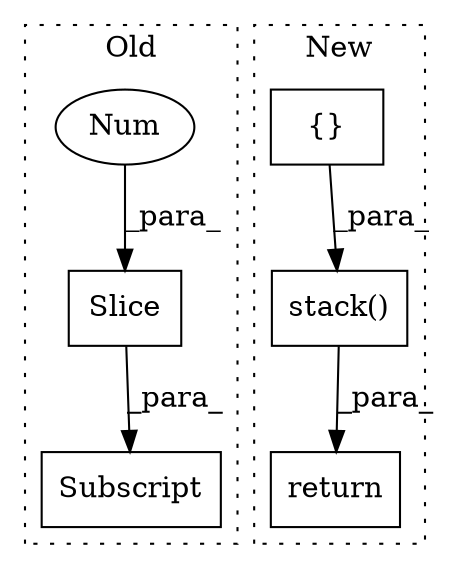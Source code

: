 digraph G {
subgraph cluster0 {
1 [label="Slice" a="80" s="1136" l="3" shape="box"];
3 [label="Num" a="76" s="1137" l="2" shape="ellipse"];
4 [label="Subscript" a="63" s="1130,0" l="10,0" shape="box"];
label = "Old";
style="dotted";
}
subgraph cluster1 {
2 [label="stack()" a="75" s="1034,1244" l="12,9" shape="box"];
5 [label="return" a="93" s="1027" l="7" shape="box"];
6 [label="{}" a="59" s="1059,1085" l="7,0" shape="box"];
label = "New";
style="dotted";
}
1 -> 4 [label="_para_"];
2 -> 5 [label="_para_"];
3 -> 1 [label="_para_"];
6 -> 2 [label="_para_"];
}